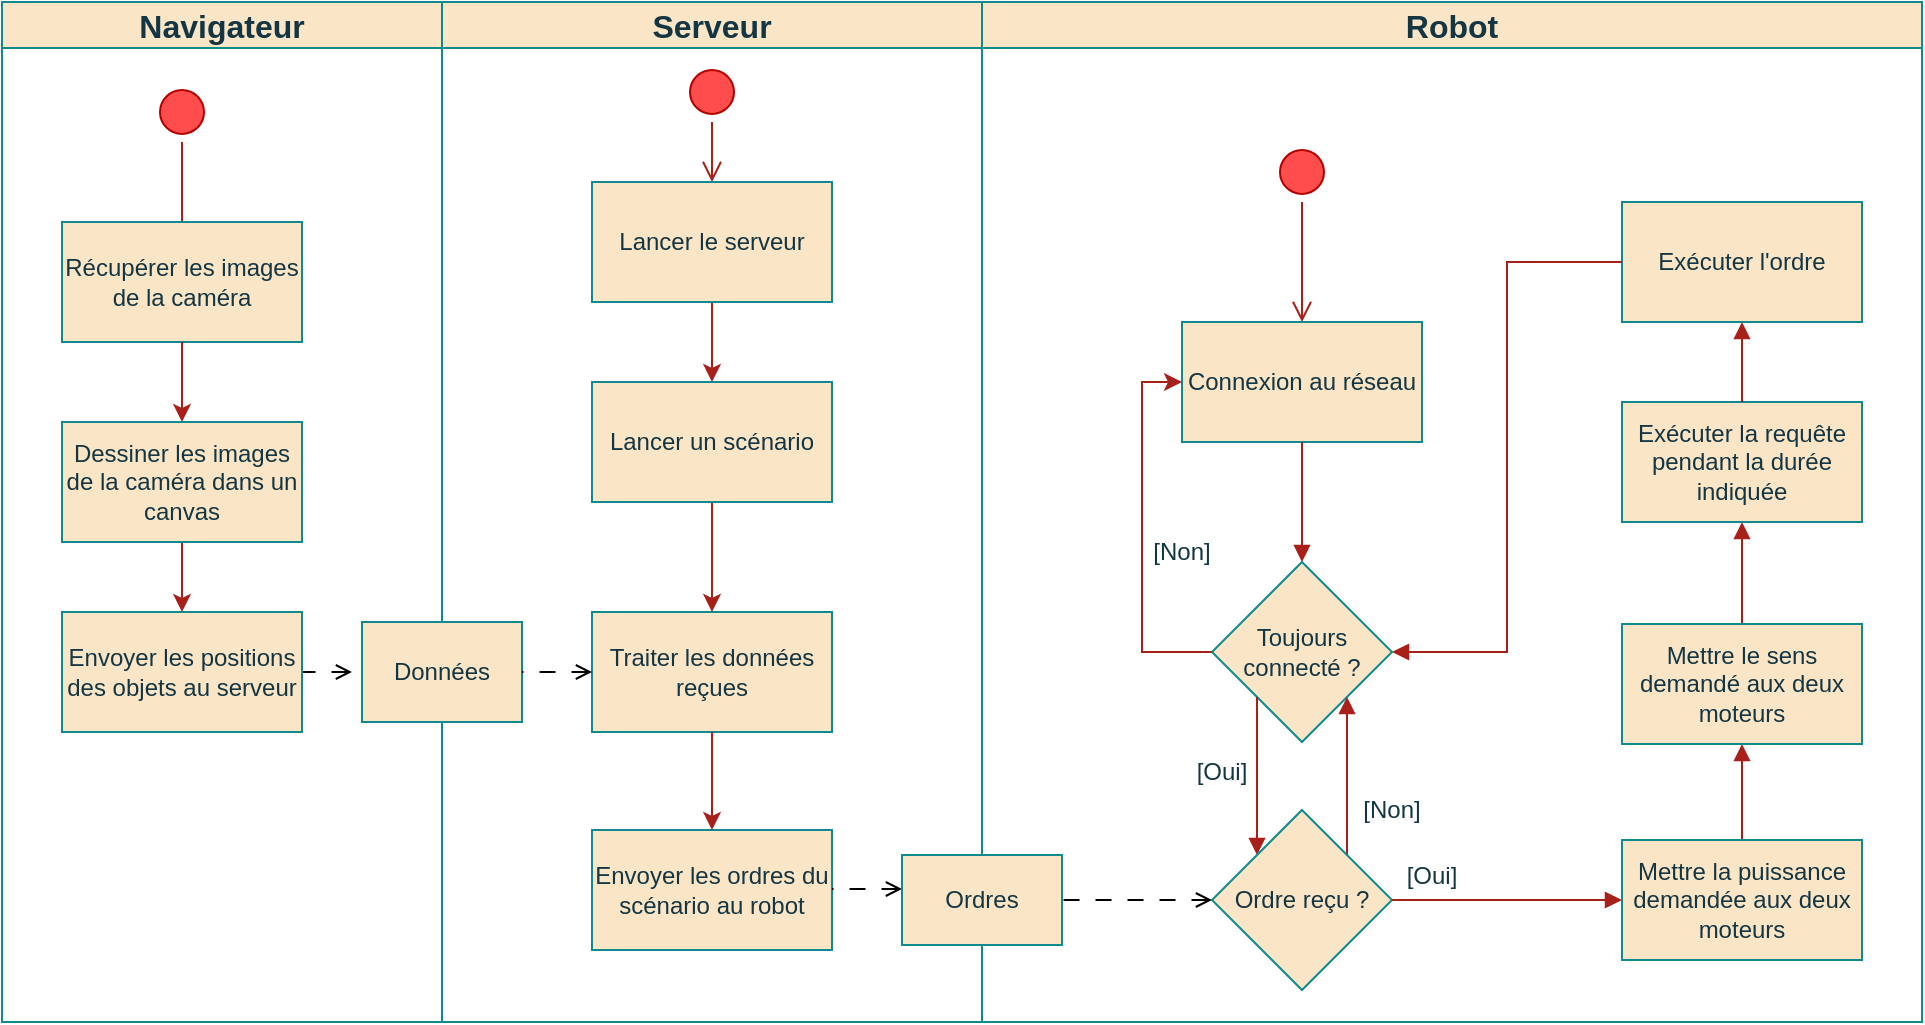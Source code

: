 <mxfile version="25.0.2">
  <diagram name="Page-1" id="rowEF2O978AL6KbjrWxw">
    <mxGraphModel dx="1105" dy="654" grid="1" gridSize="10" guides="1" tooltips="1" connect="1" arrows="1" fold="1" page="1" pageScale="1" pageWidth="1169" pageHeight="827" math="0" shadow="0">
      <root>
        <mxCell id="0" />
        <mxCell id="1" parent="0" />
        <mxCell id="_y7poPwMKWdNdrLzsewM-1" value="&lt;font style=&quot;font-size: 16px;&quot;&gt;Navigateur&lt;/font&gt;" style="swimlane;whiteSpace=wrap;html=1;rounded=0;labelBackgroundColor=none;fillColor=#FAE5C7;strokeColor=#0F8B8D;fontColor=#143642;" vertex="1" parent="1">
          <mxGeometry x="520" y="159" width="220" height="510" as="geometry" />
        </mxCell>
        <mxCell id="_y7poPwMKWdNdrLzsewM-2" style="edgeStyle=orthogonalEdgeStyle;rounded=0;orthogonalLoop=1;jettySize=auto;html=1;exitX=0;exitY=0.5;exitDx=0;exitDy=0;entryX=1;entryY=0.5;entryDx=0;entryDy=0;startArrow=open;startFill=0;endArrow=none;endFill=0;dashed=1;dashPattern=8 8;" edge="1" parent="_y7poPwMKWdNdrLzsewM-1" target="_y7poPwMKWdNdrLzsewM-7">
          <mxGeometry relative="1" as="geometry">
            <mxPoint x="175" y="335" as="sourcePoint" />
          </mxGeometry>
        </mxCell>
        <mxCell id="_y7poPwMKWdNdrLzsewM-3" value="" style="ellipse;html=1;shape=startState;fillColor=#ff4d4d;strokeColor=#B20000;rounded=0;labelBackgroundColor=none;fontColor=#ffffff;" vertex="1" parent="_y7poPwMKWdNdrLzsewM-1">
          <mxGeometry x="75" y="40" width="30" height="30" as="geometry" />
        </mxCell>
        <mxCell id="_y7poPwMKWdNdrLzsewM-4" value="" style="edgeStyle=orthogonalEdgeStyle;html=1;verticalAlign=bottom;endArrow=open;endSize=8;strokeColor=#A8201A;rounded=0;labelBackgroundColor=none;fontColor=default;" edge="1" parent="_y7poPwMKWdNdrLzsewM-1" source="_y7poPwMKWdNdrLzsewM-3">
          <mxGeometry relative="1" as="geometry">
            <mxPoint x="90" y="140" as="targetPoint" />
          </mxGeometry>
        </mxCell>
        <mxCell id="_y7poPwMKWdNdrLzsewM-5" value="Récupérer&lt;span style=&quot;background-color: initial;&quot;&gt;&amp;nbsp;les images de la caméra&lt;/span&gt;" style="rounded=0;whiteSpace=wrap;html=1;labelBackgroundColor=none;fillColor=#FAE5C7;strokeColor=#0F8B8D;fontColor=#143642;" vertex="1" parent="_y7poPwMKWdNdrLzsewM-1">
          <mxGeometry x="30" y="110" width="120" height="60" as="geometry" />
        </mxCell>
        <mxCell id="_y7poPwMKWdNdrLzsewM-6" value="" style="edgeStyle=orthogonalEdgeStyle;rounded=0;orthogonalLoop=1;jettySize=auto;html=1;labelBackgroundColor=none;strokeColor=#A8201A;fontColor=default;exitX=0.5;exitY=1;exitDx=0;exitDy=0;entryX=0.5;entryY=0;entryDx=0;entryDy=0;" edge="1" parent="_y7poPwMKWdNdrLzsewM-1" source="_y7poPwMKWdNdrLzsewM-9" target="_y7poPwMKWdNdrLzsewM-7">
          <mxGeometry relative="1" as="geometry">
            <mxPoint x="89.33" y="319" as="sourcePoint" />
            <mxPoint x="89.33" y="409" as="targetPoint" />
          </mxGeometry>
        </mxCell>
        <mxCell id="_y7poPwMKWdNdrLzsewM-7" value="Envoyer les positions des objets au serveur" style="rounded=0;whiteSpace=wrap;html=1;labelBackgroundColor=none;fillColor=#FAE5C7;strokeColor=#0F8B8D;fontColor=#143642;" vertex="1" parent="_y7poPwMKWdNdrLzsewM-1">
          <mxGeometry x="30" y="305" width="120" height="60" as="geometry" />
        </mxCell>
        <mxCell id="_y7poPwMKWdNdrLzsewM-8" value="" style="edgeStyle=orthogonalEdgeStyle;rounded=0;orthogonalLoop=1;jettySize=auto;html=1;labelBackgroundColor=none;strokeColor=#A8201A;fontColor=default;exitX=0.5;exitY=1;exitDx=0;exitDy=0;entryX=0.5;entryY=0;entryDx=0;entryDy=0;" edge="1" parent="_y7poPwMKWdNdrLzsewM-1" source="_y7poPwMKWdNdrLzsewM-5" target="_y7poPwMKWdNdrLzsewM-9">
          <mxGeometry relative="1" as="geometry">
            <mxPoint x="30" y="190" as="sourcePoint" />
            <mxPoint x="89.33" y="260" as="targetPoint" />
          </mxGeometry>
        </mxCell>
        <mxCell id="_y7poPwMKWdNdrLzsewM-9" value="Dessiner les images de la caméra dans un canvas" style="rounded=0;whiteSpace=wrap;html=1;labelBackgroundColor=none;fillColor=#FAE5C7;strokeColor=#0F8B8D;fontColor=#143642;" vertex="1" parent="_y7poPwMKWdNdrLzsewM-1">
          <mxGeometry x="30" y="210" width="120" height="60" as="geometry" />
        </mxCell>
        <mxCell id="_y7poPwMKWdNdrLzsewM-10" value="&lt;font style=&quot;font-size: 16px;&quot;&gt;Serveur&lt;/font&gt;" style="swimlane;whiteSpace=wrap;html=1;rounded=0;labelBackgroundColor=none;fillColor=#FAE5C7;strokeColor=#0F8B8D;fontColor=#143642;" vertex="1" parent="1">
          <mxGeometry x="740" y="159" width="270" height="510" as="geometry" />
        </mxCell>
        <mxCell id="_y7poPwMKWdNdrLzsewM-11" value="" style="ellipse;html=1;shape=startState;fillColor=#ff4d4d;strokeColor=#B20000;rounded=0;labelBackgroundColor=none;fontColor=#ffffff;" vertex="1" parent="_y7poPwMKWdNdrLzsewM-10">
          <mxGeometry x="120" y="30" width="30" height="30" as="geometry" />
        </mxCell>
        <mxCell id="_y7poPwMKWdNdrLzsewM-12" value="" style="edgeStyle=orthogonalEdgeStyle;html=1;verticalAlign=bottom;endArrow=open;endSize=8;strokeColor=#A8201A;rounded=0;labelBackgroundColor=none;fontColor=default;entryX=0.5;entryY=0;entryDx=0;entryDy=0;" edge="1" parent="_y7poPwMKWdNdrLzsewM-10" source="_y7poPwMKWdNdrLzsewM-11" target="_y7poPwMKWdNdrLzsewM-14">
          <mxGeometry relative="1" as="geometry">
            <mxPoint x="95" y="120" as="targetPoint" />
          </mxGeometry>
        </mxCell>
        <mxCell id="_y7poPwMKWdNdrLzsewM-13" value="" style="edgeStyle=orthogonalEdgeStyle;rounded=0;orthogonalLoop=1;jettySize=auto;html=1;labelBackgroundColor=none;strokeColor=#A8201A;fontColor=default;" edge="1" parent="_y7poPwMKWdNdrLzsewM-10" source="_y7poPwMKWdNdrLzsewM-14" target="_y7poPwMKWdNdrLzsewM-16">
          <mxGeometry relative="1" as="geometry" />
        </mxCell>
        <mxCell id="_y7poPwMKWdNdrLzsewM-14" value="Lancer le serveur" style="rounded=0;whiteSpace=wrap;html=1;labelBackgroundColor=none;fillColor=#FAE5C7;strokeColor=#0F8B8D;fontColor=#143642;" vertex="1" parent="_y7poPwMKWdNdrLzsewM-10">
          <mxGeometry x="75" y="90" width="120" height="60" as="geometry" />
        </mxCell>
        <mxCell id="_y7poPwMKWdNdrLzsewM-15" value="" style="edgeStyle=orthogonalEdgeStyle;rounded=0;orthogonalLoop=1;jettySize=auto;html=1;labelBackgroundColor=none;strokeColor=#A8201A;fontColor=default;entryX=0.5;entryY=0;entryDx=0;entryDy=0;" edge="1" parent="_y7poPwMKWdNdrLzsewM-10" source="_y7poPwMKWdNdrLzsewM-16" target="_y7poPwMKWdNdrLzsewM-18">
          <mxGeometry relative="1" as="geometry">
            <mxPoint x="135" y="310" as="targetPoint" />
          </mxGeometry>
        </mxCell>
        <mxCell id="_y7poPwMKWdNdrLzsewM-16" value="Lancer un scénario" style="whiteSpace=wrap;html=1;rounded=0;labelBackgroundColor=none;fillColor=#FAE5C7;strokeColor=#0F8B8D;fontColor=#143642;" vertex="1" parent="_y7poPwMKWdNdrLzsewM-10">
          <mxGeometry x="75" y="190" width="120" height="60" as="geometry" />
        </mxCell>
        <mxCell id="_y7poPwMKWdNdrLzsewM-17" value="Envoyer les ordres du scénario au robot" style="whiteSpace=wrap;html=1;rounded=0;labelBackgroundColor=none;fillColor=#FAE5C7;strokeColor=#0F8B8D;fontColor=#143642;" vertex="1" parent="_y7poPwMKWdNdrLzsewM-10">
          <mxGeometry x="75" y="414" width="120" height="60" as="geometry" />
        </mxCell>
        <mxCell id="_y7poPwMKWdNdrLzsewM-18" value="Traiter les données reçues" style="whiteSpace=wrap;html=1;rounded=0;labelBackgroundColor=none;fillColor=#FAE5C7;strokeColor=#0F8B8D;fontColor=#143642;" vertex="1" parent="_y7poPwMKWdNdrLzsewM-10">
          <mxGeometry x="75" y="305" width="120" height="60" as="geometry" />
        </mxCell>
        <mxCell id="_y7poPwMKWdNdrLzsewM-19" value="" style="edgeStyle=orthogonalEdgeStyle;rounded=0;orthogonalLoop=1;jettySize=auto;html=1;labelBackgroundColor=none;strokeColor=#A8201A;fontColor=default;entryX=0.5;entryY=0;entryDx=0;entryDy=0;exitX=0.5;exitY=1;exitDx=0;exitDy=0;" edge="1" parent="_y7poPwMKWdNdrLzsewM-10" source="_y7poPwMKWdNdrLzsewM-18" target="_y7poPwMKWdNdrLzsewM-17">
          <mxGeometry relative="1" as="geometry">
            <mxPoint x="135" y="380" as="sourcePoint" />
            <mxPoint x="145" y="320" as="targetPoint" />
          </mxGeometry>
        </mxCell>
        <mxCell id="_y7poPwMKWdNdrLzsewM-20" style="edgeStyle=orthogonalEdgeStyle;rounded=0;orthogonalLoop=1;jettySize=auto;html=1;exitX=0;exitY=0.5;exitDx=0;exitDy=0;entryX=1;entryY=0.5;entryDx=0;entryDy=0;startArrow=open;startFill=0;endArrow=none;endFill=0;dashed=1;dashPattern=8 8;" edge="1" parent="_y7poPwMKWdNdrLzsewM-10" target="_y7poPwMKWdNdrLzsewM-17">
          <mxGeometry relative="1" as="geometry">
            <mxPoint x="230" y="443.5" as="sourcePoint" />
            <mxPoint x="-170" y="345" as="targetPoint" />
          </mxGeometry>
        </mxCell>
        <mxCell id="_y7poPwMKWdNdrLzsewM-21" value="Données" style="html=1;whiteSpace=wrap;rounded=0;labelBackgroundColor=none;fillColor=#FAE5C7;strokeColor=#0F8B8D;fontColor=#143642;" vertex="1" parent="_y7poPwMKWdNdrLzsewM-10">
          <mxGeometry x="-40" y="310" width="80" height="50" as="geometry" />
        </mxCell>
        <mxCell id="_y7poPwMKWdNdrLzsewM-22" value="&lt;font style=&quot;font-size: 16px;&quot;&gt;Robot&lt;/font&gt;" style="swimlane;whiteSpace=wrap;html=1;rounded=0;labelBackgroundColor=none;fillColor=#FAE5C7;strokeColor=#0F8B8D;fontColor=#143642;" vertex="1" parent="1">
          <mxGeometry x="1010" y="159" width="470" height="510" as="geometry">
            <mxRectangle x="10" y="-30" width="80" height="30" as="alternateBounds" />
          </mxGeometry>
        </mxCell>
        <mxCell id="_y7poPwMKWdNdrLzsewM-23" value="[Non]" style="text;html=1;align=center;verticalAlign=middle;whiteSpace=wrap;rounded=0;fontColor=#143642;labelBackgroundColor=none;" vertex="1" parent="_y7poPwMKWdNdrLzsewM-22">
          <mxGeometry x="70" y="260" width="60" height="30" as="geometry" />
        </mxCell>
        <mxCell id="_y7poPwMKWdNdrLzsewM-24" value="" style="ellipse;html=1;shape=startState;fillColor=#ff4d4d;strokeColor=#B20000;rounded=0;labelBackgroundColor=none;fontColor=#ffffff;" vertex="1" parent="_y7poPwMKWdNdrLzsewM-22">
          <mxGeometry x="145" y="70" width="30" height="30" as="geometry" />
        </mxCell>
        <mxCell id="_y7poPwMKWdNdrLzsewM-25" value="Connexion au réseau" style="rounded=0;whiteSpace=wrap;html=1;labelBackgroundColor=none;fillColor=#FAE5C7;strokeColor=#0F8B8D;fontColor=#143642;" vertex="1" parent="_y7poPwMKWdNdrLzsewM-22">
          <mxGeometry x="100" y="160" width="120" height="60" as="geometry" />
        </mxCell>
        <mxCell id="_y7poPwMKWdNdrLzsewM-26" value="" style="edgeStyle=orthogonalEdgeStyle;html=1;verticalAlign=bottom;endArrow=open;endSize=8;strokeColor=#A8201A;rounded=0;fontColor=default;fillColor=#FAE5C7;entryX=0.5;entryY=0;entryDx=0;entryDy=0;labelBackgroundColor=none;" edge="1" parent="_y7poPwMKWdNdrLzsewM-22" source="_y7poPwMKWdNdrLzsewM-24" target="_y7poPwMKWdNdrLzsewM-25">
          <mxGeometry relative="1" as="geometry">
            <mxPoint x="90" y="479" as="targetPoint" />
          </mxGeometry>
        </mxCell>
        <mxCell id="_y7poPwMKWdNdrLzsewM-27" value="Toujours connecté ?" style="rhombus;whiteSpace=wrap;html=1;labelBackgroundColor=none;fillColor=#FAE5C7;strokeColor=#0F8B8D;fontColor=#143642;rounded=0;" vertex="1" parent="_y7poPwMKWdNdrLzsewM-22">
          <mxGeometry x="115" y="280" width="90" height="90" as="geometry" />
        </mxCell>
        <mxCell id="_y7poPwMKWdNdrLzsewM-28" style="edgeStyle=orthogonalEdgeStyle;rounded=0;orthogonalLoop=1;jettySize=auto;html=1;exitX=0;exitY=0.5;exitDx=0;exitDy=0;entryX=0;entryY=0.5;entryDx=0;entryDy=0;strokeColor=#A8201A;fontColor=default;fillColor=#FAE5C7;labelBackgroundColor=none;" edge="1" parent="_y7poPwMKWdNdrLzsewM-22" source="_y7poPwMKWdNdrLzsewM-27" target="_y7poPwMKWdNdrLzsewM-25">
          <mxGeometry relative="1" as="geometry" />
        </mxCell>
        <mxCell id="_y7poPwMKWdNdrLzsewM-29" style="edgeStyle=orthogonalEdgeStyle;rounded=0;orthogonalLoop=1;jettySize=auto;html=1;exitX=0.5;exitY=1;exitDx=0;exitDy=0;entryX=0.5;entryY=0;entryDx=0;entryDy=0;strokeColor=#A8201A;fontColor=default;fillColor=#FAE5C7;endArrow=block;endFill=1;labelBackgroundColor=none;" edge="1" parent="_y7poPwMKWdNdrLzsewM-22" source="_y7poPwMKWdNdrLzsewM-25" target="_y7poPwMKWdNdrLzsewM-27">
          <mxGeometry relative="1" as="geometry">
            <mxPoint x="220" y="445" as="sourcePoint" />
            <mxPoint x="410" y="499" as="targetPoint" />
          </mxGeometry>
        </mxCell>
        <mxCell id="_y7poPwMKWdNdrLzsewM-30" style="edgeStyle=orthogonalEdgeStyle;rounded=0;orthogonalLoop=1;jettySize=auto;html=1;exitX=0;exitY=1;exitDx=0;exitDy=0;strokeColor=#A8201A;fontColor=default;fillColor=#FAE5C7;endArrow=block;endFill=1;labelBackgroundColor=none;entryX=0;entryY=0;entryDx=0;entryDy=0;" edge="1" parent="_y7poPwMKWdNdrLzsewM-22" source="_y7poPwMKWdNdrLzsewM-27" target="_y7poPwMKWdNdrLzsewM-35">
          <mxGeometry relative="1" as="geometry">
            <mxPoint x="140" y="469" as="targetPoint" />
          </mxGeometry>
        </mxCell>
        <mxCell id="_y7poPwMKWdNdrLzsewM-31" value="[Oui]" style="text;html=1;align=center;verticalAlign=middle;whiteSpace=wrap;rounded=0;fontColor=#143642;labelBackgroundColor=none;" vertex="1" parent="_y7poPwMKWdNdrLzsewM-22">
          <mxGeometry x="100" y="370" width="40" height="30" as="geometry" />
        </mxCell>
        <mxCell id="_y7poPwMKWdNdrLzsewM-32" value="[Oui]" style="text;html=1;align=center;verticalAlign=middle;whiteSpace=wrap;rounded=0;fontColor=#143642;labelBackgroundColor=none;" vertex="1" parent="_y7poPwMKWdNdrLzsewM-22">
          <mxGeometry x="205" y="426" width="40" height="21" as="geometry" />
        </mxCell>
        <mxCell id="_y7poPwMKWdNdrLzsewM-33" style="edgeStyle=orthogonalEdgeStyle;rounded=0;orthogonalLoop=1;jettySize=auto;html=1;exitX=1;exitY=0;exitDx=0;exitDy=0;strokeColor=#A8201A;fontColor=default;fillColor=#FAE5C7;endArrow=block;endFill=1;labelBackgroundColor=none;entryX=1;entryY=1;entryDx=0;entryDy=0;" edge="1" parent="_y7poPwMKWdNdrLzsewM-22" source="_y7poPwMKWdNdrLzsewM-35" target="_y7poPwMKWdNdrLzsewM-27">
          <mxGeometry relative="1" as="geometry">
            <mxPoint x="180" y="469" as="sourcePoint" />
            <mxPoint x="170" y="459" as="targetPoint" />
          </mxGeometry>
        </mxCell>
        <mxCell id="_y7poPwMKWdNdrLzsewM-34" value="[Non]" style="text;html=1;align=center;verticalAlign=middle;whiteSpace=wrap;rounded=0;fontColor=#143642;labelBackgroundColor=none;" vertex="1" parent="_y7poPwMKWdNdrLzsewM-22">
          <mxGeometry x="175" y="389" width="60" height="30" as="geometry" />
        </mxCell>
        <mxCell id="_y7poPwMKWdNdrLzsewM-35" value="Ordre reçu ?" style="rhombus;whiteSpace=wrap;html=1;labelBackgroundColor=none;fillColor=#FAE5C7;strokeColor=#0F8B8D;fontColor=#143642;rounded=0;" vertex="1" parent="_y7poPwMKWdNdrLzsewM-22">
          <mxGeometry x="115" y="404" width="90" height="90" as="geometry" />
        </mxCell>
        <mxCell id="_y7poPwMKWdNdrLzsewM-38" style="edgeStyle=orthogonalEdgeStyle;rounded=0;orthogonalLoop=1;jettySize=auto;html=1;exitX=0.5;exitY=0;exitDx=0;exitDy=0;entryX=0.5;entryY=1;entryDx=0;entryDy=0;endArrow=block;endFill=1;labelBackgroundColor=none;strokeColor=#A8201A;fontColor=default;" edge="1" parent="_y7poPwMKWdNdrLzsewM-22" source="_y7poPwMKWdNdrLzsewM-39" target="_y7poPwMKWdNdrLzsewM-43">
          <mxGeometry relative="1" as="geometry">
            <mxPoint x="650" y="378.5" as="targetPoint" />
          </mxGeometry>
        </mxCell>
        <mxCell id="_y7poPwMKWdNdrLzsewM-39" value="Mettre la puissance demandée aux deux moteurs" style="rounded=0;whiteSpace=wrap;html=1;labelBackgroundColor=none;fillColor=#FAE5C7;strokeColor=#0F8B8D;fontColor=#143642;" vertex="1" parent="_y7poPwMKWdNdrLzsewM-22">
          <mxGeometry x="320" y="419" width="120" height="60" as="geometry" />
        </mxCell>
        <mxCell id="_y7poPwMKWdNdrLzsewM-42" value="" style="edgeStyle=orthogonalEdgeStyle;rounded=0;orthogonalLoop=1;jettySize=auto;html=1;strokeColor=#A8201A;fontColor=default;fillColor=#FAE5C7;endArrow=block;endFill=1;labelBackgroundColor=none;" edge="1" parent="_y7poPwMKWdNdrLzsewM-22" source="_y7poPwMKWdNdrLzsewM-43" target="_y7poPwMKWdNdrLzsewM-44">
          <mxGeometry relative="1" as="geometry" />
        </mxCell>
        <mxCell id="_y7poPwMKWdNdrLzsewM-43" value="Mettre le sens demandé aux deux moteurs" style="rounded=0;whiteSpace=wrap;html=1;labelBackgroundColor=none;fillColor=#FAE5C7;strokeColor=#0F8B8D;fontColor=#143642;" vertex="1" parent="_y7poPwMKWdNdrLzsewM-22">
          <mxGeometry x="320" y="311" width="120" height="60" as="geometry" />
        </mxCell>
        <mxCell id="_y7poPwMKWdNdrLzsewM-44" value="Exécuter la requête pendant la durée indiquée" style="whiteSpace=wrap;html=1;fillColor=#FAE5C7;strokeColor=#0F8B8D;fontColor=#143642;rounded=0;labelBackgroundColor=none;" vertex="1" parent="_y7poPwMKWdNdrLzsewM-22">
          <mxGeometry x="320" y="200" width="120" height="60" as="geometry" />
        </mxCell>
        <mxCell id="_y7poPwMKWdNdrLzsewM-45" value="Exécuter l&#39;ordre" style="rounded=0;whiteSpace=wrap;html=1;labelBackgroundColor=none;fillColor=#FAE5C7;strokeColor=#0F8B8D;fontColor=#143642;" vertex="1" parent="_y7poPwMKWdNdrLzsewM-22">
          <mxGeometry x="320" y="100" width="120" height="60" as="geometry" />
        </mxCell>
        <mxCell id="_y7poPwMKWdNdrLzsewM-59" style="edgeStyle=orthogonalEdgeStyle;rounded=0;orthogonalLoop=1;jettySize=auto;html=1;exitX=1;exitY=0.5;exitDx=0;exitDy=0;entryX=0;entryY=0.5;entryDx=0;entryDy=0;strokeColor=#A8201A;fontColor=default;fillColor=#FAE5C7;endArrow=block;endFill=1;labelBackgroundColor=none;" edge="1" parent="_y7poPwMKWdNdrLzsewM-22" source="_y7poPwMKWdNdrLzsewM-35" target="_y7poPwMKWdNdrLzsewM-39">
          <mxGeometry relative="1" as="geometry">
            <mxPoint x="200" y="489" as="sourcePoint" />
            <mxPoint x="310" y="449" as="targetPoint" />
          </mxGeometry>
        </mxCell>
        <mxCell id="_y7poPwMKWdNdrLzsewM-61" value="" style="edgeStyle=orthogonalEdgeStyle;rounded=0;orthogonalLoop=1;jettySize=auto;html=1;endArrow=block;endFill=1;strokeColor=#A8201A;labelBackgroundColor=none;fontColor=default;exitX=0;exitY=0.5;exitDx=0;exitDy=0;entryX=1;entryY=0.5;entryDx=0;entryDy=0;" edge="1" parent="_y7poPwMKWdNdrLzsewM-22" source="_y7poPwMKWdNdrLzsewM-45" target="_y7poPwMKWdNdrLzsewM-27">
          <mxGeometry relative="1" as="geometry">
            <mxPoint x="500" y="220" as="sourcePoint" />
            <mxPoint x="330" y="400" as="targetPoint" />
          </mxGeometry>
        </mxCell>
        <mxCell id="_y7poPwMKWdNdrLzsewM-67" style="edgeStyle=orthogonalEdgeStyle;rounded=0;orthogonalLoop=1;jettySize=auto;html=1;exitX=0.5;exitY=0;exitDx=0;exitDy=0;entryX=0.5;entryY=1;entryDx=0;entryDy=0;endArrow=block;endFill=1;labelBackgroundColor=none;strokeColor=#A8201A;fontColor=default;" edge="1" parent="_y7poPwMKWdNdrLzsewM-22" source="_y7poPwMKWdNdrLzsewM-44" target="_y7poPwMKWdNdrLzsewM-45">
          <mxGeometry relative="1" as="geometry">
            <mxPoint x="390" y="381" as="targetPoint" />
            <mxPoint x="390" y="429" as="sourcePoint" />
          </mxGeometry>
        </mxCell>
        <mxCell id="_y7poPwMKWdNdrLzsewM-64" value="Ordres" style="html=1;whiteSpace=wrap;rounded=0;labelBackgroundColor=none;fillColor=#FAE5C7;strokeColor=#0F8B8D;fontColor=#143642;" vertex="1" parent="1">
          <mxGeometry x="970" y="585.5" width="80" height="45" as="geometry" />
        </mxCell>
        <mxCell id="_y7poPwMKWdNdrLzsewM-65" style="edgeStyle=orthogonalEdgeStyle;rounded=0;orthogonalLoop=1;jettySize=auto;html=1;entryX=1;entryY=0.5;entryDx=0;entryDy=0;startArrow=open;startFill=0;endArrow=none;endFill=0;dashed=1;dashPattern=8 8;exitX=0;exitY=0.5;exitDx=0;exitDy=0;" edge="1" parent="1" source="_y7poPwMKWdNdrLzsewM-35" target="_y7poPwMKWdNdrLzsewM-64">
          <mxGeometry relative="1" as="geometry">
            <mxPoint x="1170" y="659" as="sourcePoint" />
            <mxPoint x="930" y="613" as="targetPoint" />
          </mxGeometry>
        </mxCell>
        <mxCell id="_y7poPwMKWdNdrLzsewM-66" style="edgeStyle=orthogonalEdgeStyle;rounded=0;orthogonalLoop=1;jettySize=auto;html=1;exitX=0;exitY=0.5;exitDx=0;exitDy=0;startArrow=open;startFill=0;endArrow=none;endFill=0;dashed=1;dashPattern=8 8;" edge="1" parent="1" source="_y7poPwMKWdNdrLzsewM-18">
          <mxGeometry relative="1" as="geometry">
            <mxPoint x="705" y="504" as="sourcePoint" />
            <mxPoint x="780" y="494" as="targetPoint" />
          </mxGeometry>
        </mxCell>
      </root>
    </mxGraphModel>
  </diagram>
</mxfile>
